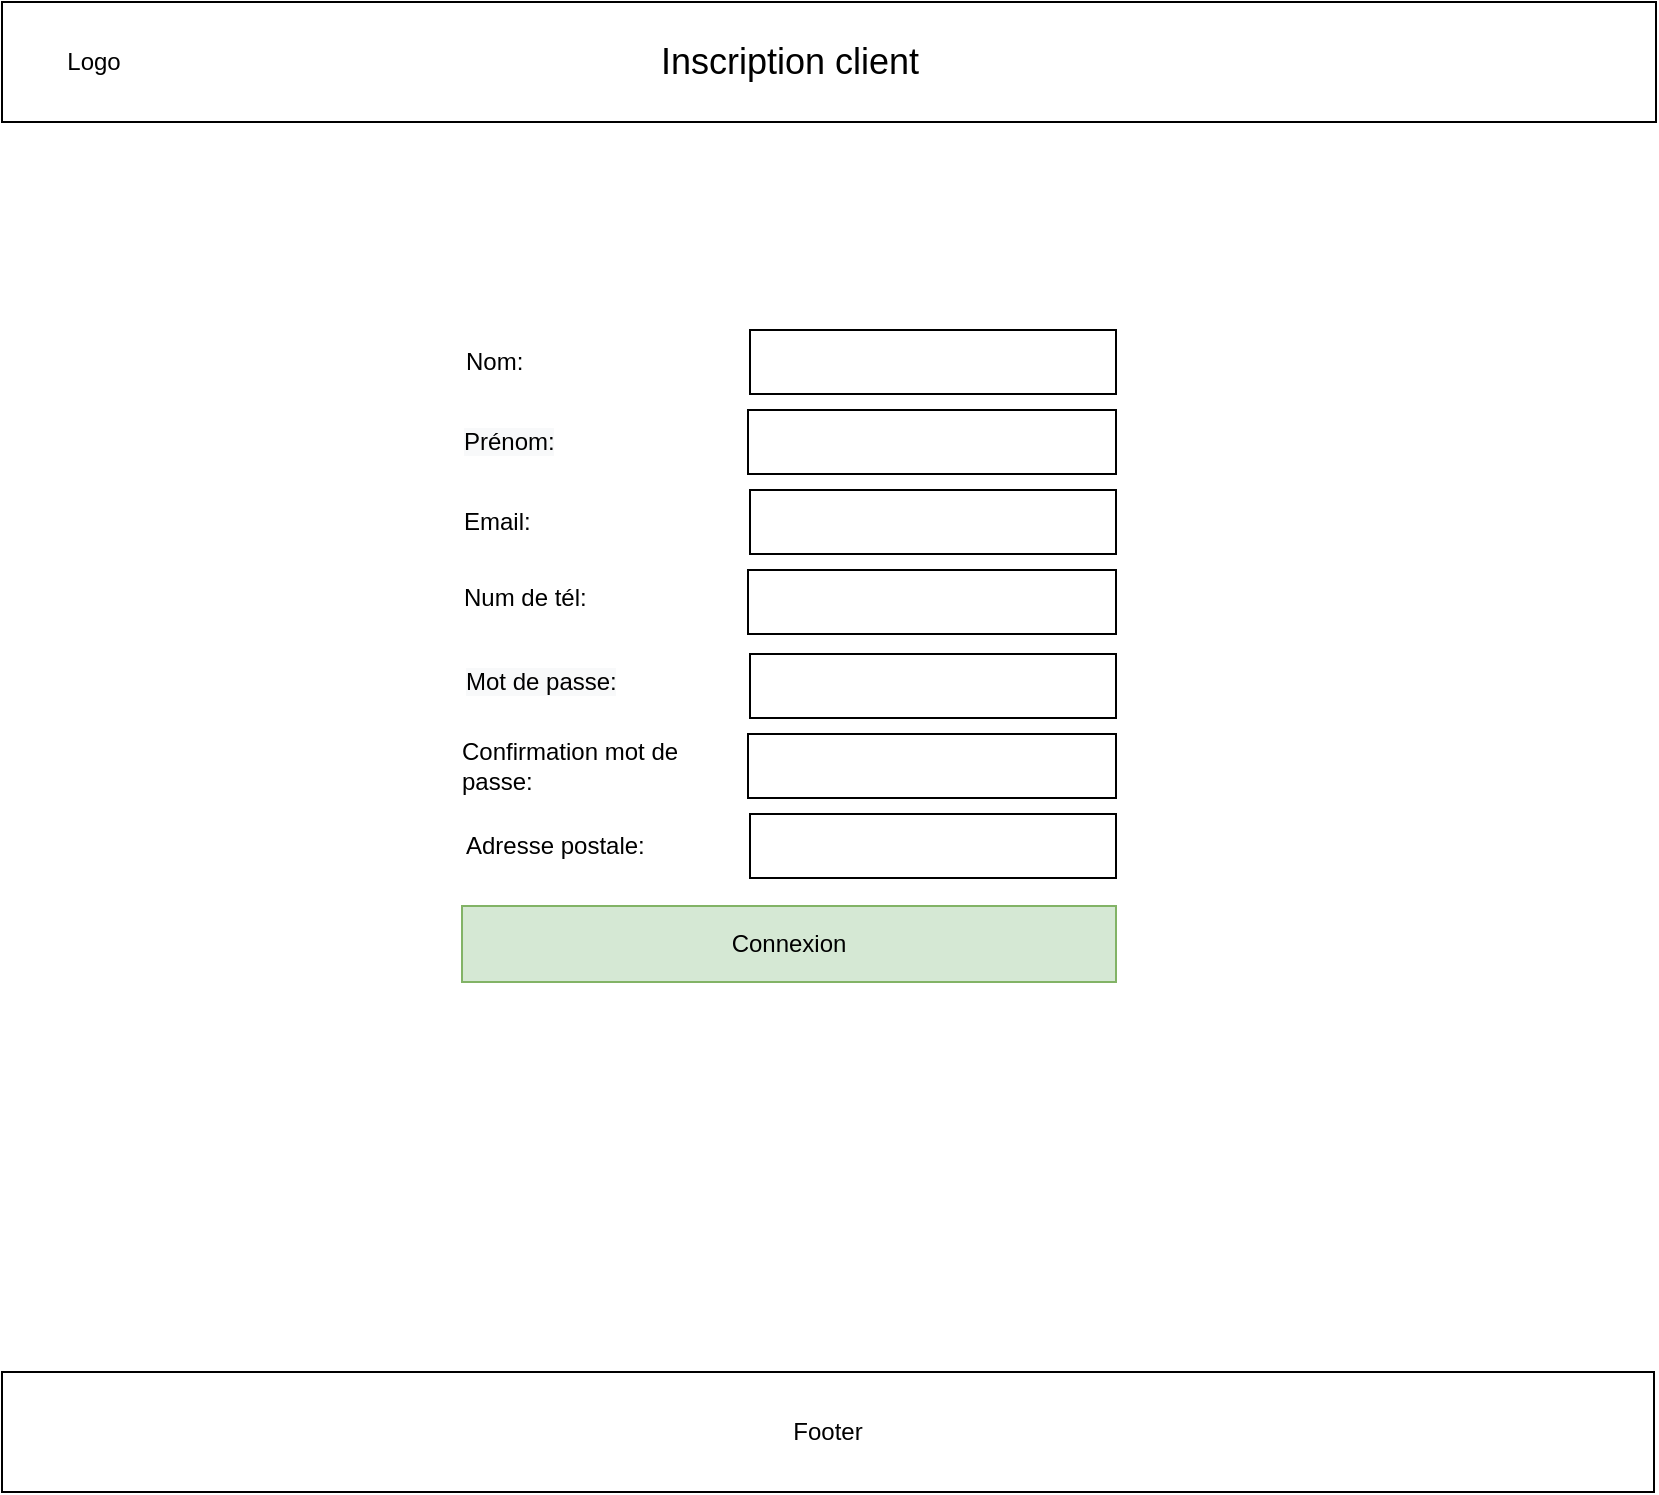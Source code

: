 <mxfile version="13.7.9" type="device"><diagram id="abT0lATn9UHpfqOc68sO" name="Page-1"><mxGraphModel dx="1182" dy="715" grid="0" gridSize="10" guides="1" tooltips="1" connect="1" arrows="1" fold="1" page="1" pageScale="1" pageWidth="827" pageHeight="1169" math="0" shadow="0"><root><mxCell id="0"/><mxCell id="1" parent="0"/><mxCell id="ZDT2h6ny5V1-Wldvl0uN-1" value="" style="rounded=0;whiteSpace=wrap;html=1;" parent="1" vertex="1"><mxGeometry width="827" height="60" as="geometry"/></mxCell><mxCell id="ZDT2h6ny5V1-Wldvl0uN-3" value="Logo" style="text;html=1;strokeColor=none;fillColor=none;align=center;verticalAlign=middle;whiteSpace=wrap;rounded=0;" parent="1" vertex="1"><mxGeometry x="26" y="20" width="40" height="20" as="geometry"/></mxCell><mxCell id="ZDT2h6ny5V1-Wldvl0uN-4" value="&lt;font style=&quot;font-size: 18px&quot;&gt;Inscription client&lt;br&gt;&lt;/font&gt;" style="text;html=1;strokeColor=none;fillColor=none;align=center;verticalAlign=middle;whiteSpace=wrap;rounded=0;" parent="1" vertex="1"><mxGeometry x="326.5" y="16.5" width="134" height="27" as="geometry"/></mxCell><mxCell id="ZDT2h6ny5V1-Wldvl0uN-7" value="" style="rounded=0;whiteSpace=wrap;html=1;" parent="1" vertex="1"><mxGeometry x="374" y="164" width="183" height="32" as="geometry"/></mxCell><mxCell id="ZDT2h6ny5V1-Wldvl0uN-9" value="" style="rounded=0;whiteSpace=wrap;html=1;" parent="1" vertex="1"><mxGeometry x="373" y="204" width="184" height="32" as="geometry"/></mxCell><mxCell id="ZDT2h6ny5V1-Wldvl0uN-10" value="Connexion" style="rounded=0;whiteSpace=wrap;html=1;fillColor=#d5e8d4;strokeColor=#82b366;" parent="1" vertex="1"><mxGeometry x="230" y="452" width="327" height="38" as="geometry"/></mxCell><mxCell id="ZDT2h6ny5V1-Wldvl0uN-11" value="Nom:" style="text;html=1;strokeColor=none;fillColor=none;align=left;verticalAlign=middle;whiteSpace=wrap;rounded=0;" parent="1" vertex="1"><mxGeometry x="230" y="170" width="123" height="20" as="geometry"/></mxCell><mxCell id="ZDT2h6ny5V1-Wldvl0uN-12" value="&lt;span style=&quot;color: rgb(0 , 0 , 0) ; font-family: &amp;#34;helvetica&amp;#34; ; font-size: 12px ; font-style: normal ; font-weight: 400 ; letter-spacing: normal ; text-indent: 0px ; text-transform: none ; word-spacing: 0px ; background-color: rgb(248 , 249 , 250) ; display: inline ; float: none&quot;&gt;Prénom:&lt;/span&gt;" style="text;whiteSpace=wrap;html=1;align=left;" parent="1" vertex="1"><mxGeometry x="229" y="206" width="128" height="28" as="geometry"/></mxCell><mxCell id="ZDT2h6ny5V1-Wldvl0uN-14" value="Footer" style="rounded=0;whiteSpace=wrap;html=1;" parent="1" vertex="1"><mxGeometry y="685" width="826" height="60" as="geometry"/></mxCell><mxCell id="ZDT2h6ny5V1-Wldvl0uN-15" value="" style="rounded=0;whiteSpace=wrap;html=1;" parent="1" vertex="1"><mxGeometry x="374" y="244" width="183" height="32" as="geometry"/></mxCell><mxCell id="ZDT2h6ny5V1-Wldvl0uN-16" value="" style="rounded=0;whiteSpace=wrap;html=1;" parent="1" vertex="1"><mxGeometry x="373" y="284" width="184" height="32" as="geometry"/></mxCell><mxCell id="ZDT2h6ny5V1-Wldvl0uN-17" value="Email:" style="text;html=1;strokeColor=none;fillColor=none;align=left;verticalAlign=middle;whiteSpace=wrap;rounded=0;" parent="1" vertex="1"><mxGeometry x="229" y="250" width="124" height="20" as="geometry"/></mxCell><mxCell id="ZDT2h6ny5V1-Wldvl0uN-18" value="&lt;span style=&quot;color: rgb(0 , 0 , 0) ; font-family: &amp;#34;helvetica&amp;#34; ; font-size: 12px ; font-style: normal ; font-weight: 400 ; letter-spacing: normal ; text-indent: 0px ; text-transform: none ; word-spacing: 0px ; background-color: rgb(248 , 249 , 250) ; display: inline ; float: none&quot;&gt;Mot de passe:&lt;/span&gt;" style="text;whiteSpace=wrap;html=1;align=left;" parent="1" vertex="1"><mxGeometry x="230" y="326" width="131" height="28" as="geometry"/></mxCell><mxCell id="ZDT2h6ny5V1-Wldvl0uN-19" value="" style="rounded=0;whiteSpace=wrap;html=1;" parent="1" vertex="1"><mxGeometry x="374" y="326" width="183" height="32" as="geometry"/></mxCell><mxCell id="ZDT2h6ny5V1-Wldvl0uN-20" value="" style="rounded=0;whiteSpace=wrap;html=1;" parent="1" vertex="1"><mxGeometry x="373" y="366" width="184" height="32" as="geometry"/></mxCell><mxCell id="ZDT2h6ny5V1-Wldvl0uN-21" value="Confirmation mot de passe:" style="text;html=1;strokeColor=none;fillColor=none;align=left;verticalAlign=middle;whiteSpace=wrap;rounded=0;" parent="1" vertex="1"><mxGeometry x="228" y="372" width="129" height="20" as="geometry"/></mxCell><mxCell id="ZDT2h6ny5V1-Wldvl0uN-23" value="" style="rounded=0;whiteSpace=wrap;html=1;" parent="1" vertex="1"><mxGeometry x="374" y="406" width="183" height="32" as="geometry"/></mxCell><mxCell id="ZDT2h6ny5V1-Wldvl0uN-28" value="&lt;font face=&quot;helvetica&quot;&gt;Num de tél:&lt;/font&gt;" style="text;whiteSpace=wrap;html=1;align=left;" parent="1" vertex="1"><mxGeometry x="229" y="284" width="128" height="28" as="geometry"/></mxCell><mxCell id="ZDT2h6ny5V1-Wldvl0uN-32" value="Adresse postale:" style="text;html=1;strokeColor=none;fillColor=none;align=left;verticalAlign=middle;whiteSpace=wrap;rounded=0;" parent="1" vertex="1"><mxGeometry x="230" y="412" width="129" height="20" as="geometry"/></mxCell></root></mxGraphModel></diagram></mxfile>